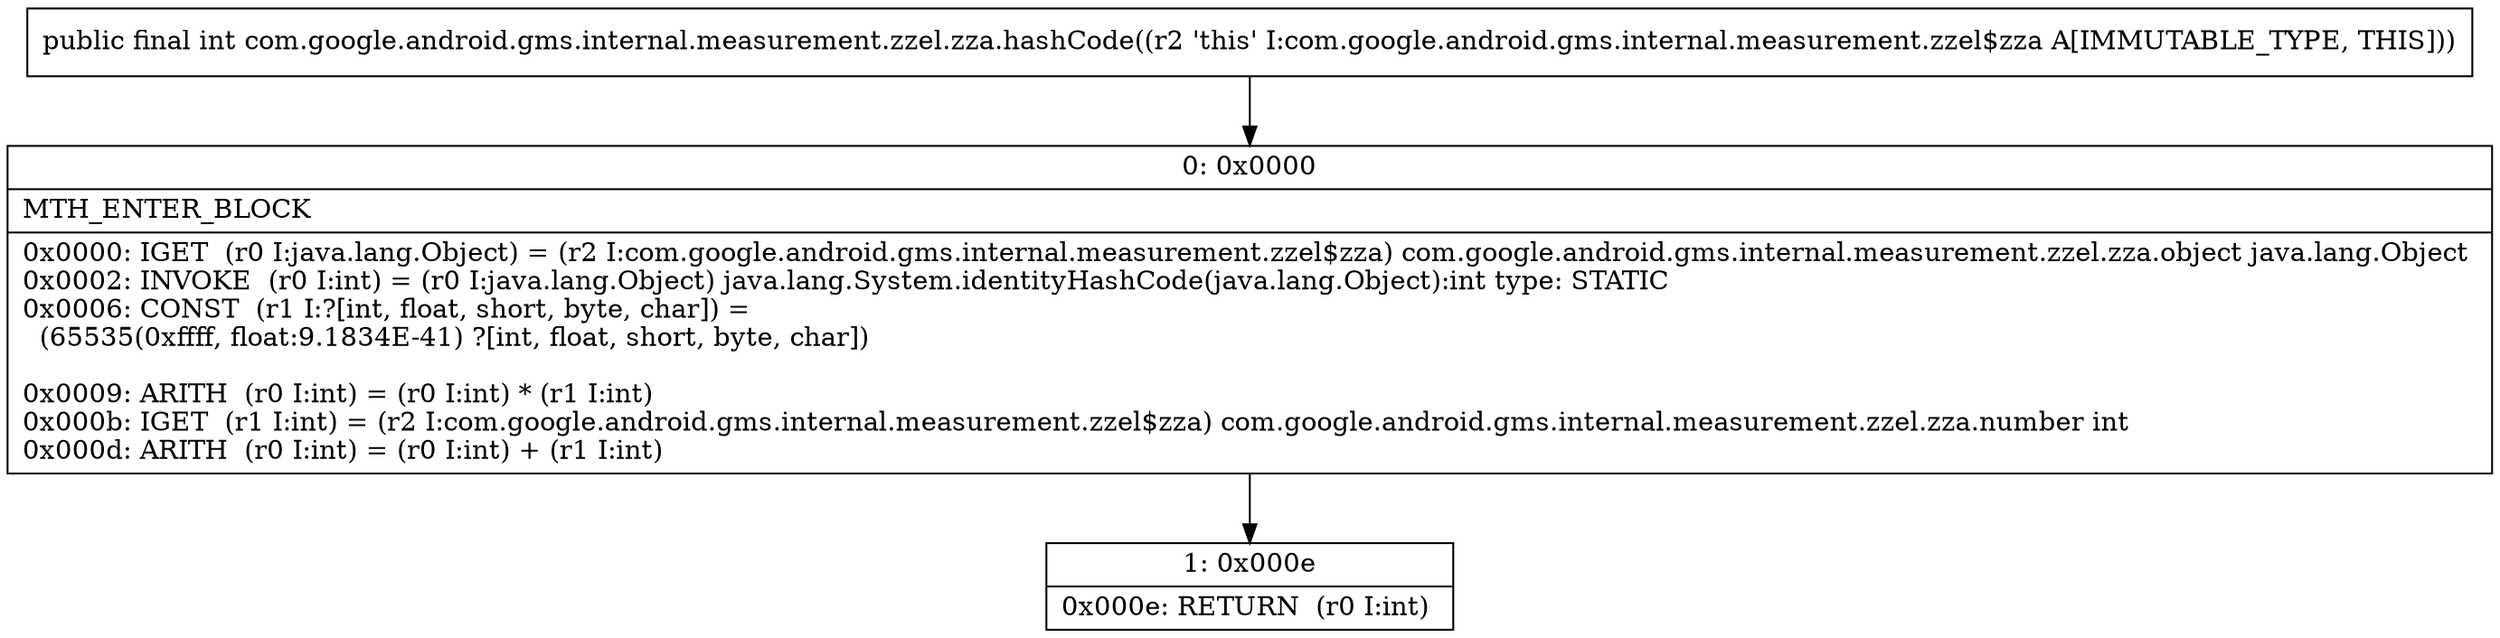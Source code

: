 digraph "CFG forcom.google.android.gms.internal.measurement.zzel.zza.hashCode()I" {
Node_0 [shape=record,label="{0\:\ 0x0000|MTH_ENTER_BLOCK\l|0x0000: IGET  (r0 I:java.lang.Object) = (r2 I:com.google.android.gms.internal.measurement.zzel$zza) com.google.android.gms.internal.measurement.zzel.zza.object java.lang.Object \l0x0002: INVOKE  (r0 I:int) = (r0 I:java.lang.Object) java.lang.System.identityHashCode(java.lang.Object):int type: STATIC \l0x0006: CONST  (r1 I:?[int, float, short, byte, char]) = \l  (65535(0xffff, float:9.1834E\-41) ?[int, float, short, byte, char])\l \l0x0009: ARITH  (r0 I:int) = (r0 I:int) * (r1 I:int) \l0x000b: IGET  (r1 I:int) = (r2 I:com.google.android.gms.internal.measurement.zzel$zza) com.google.android.gms.internal.measurement.zzel.zza.number int \l0x000d: ARITH  (r0 I:int) = (r0 I:int) + (r1 I:int) \l}"];
Node_1 [shape=record,label="{1\:\ 0x000e|0x000e: RETURN  (r0 I:int) \l}"];
MethodNode[shape=record,label="{public final int com.google.android.gms.internal.measurement.zzel.zza.hashCode((r2 'this' I:com.google.android.gms.internal.measurement.zzel$zza A[IMMUTABLE_TYPE, THIS])) }"];
MethodNode -> Node_0;
Node_0 -> Node_1;
}

